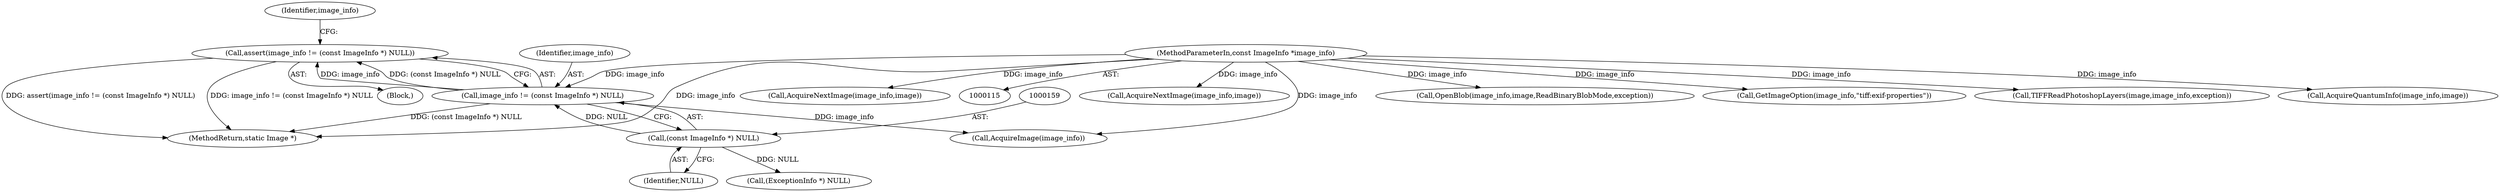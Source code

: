 digraph "0_ImageMagick_f8877abac8e568b2f339cca70c2c3c1b6eaec288@API" {
"1000155" [label="(Call,assert(image_info != (const ImageInfo *) NULL))"];
"1000156" [label="(Call,image_info != (const ImageInfo *) NULL)"];
"1000116" [label="(MethodParameterIn,const ImageInfo *image_info)"];
"1000158" [label="(Call,(const ImageInfo *) NULL)"];
"1003330" [label="(Call,AcquireNextImage(image_info,image))"];
"1000155" [label="(Call,assert(image_info != (const ImageInfo *) NULL))"];
"1003406" [label="(MethodReturn,static Image *)"];
"1000196" [label="(Call,AcquireImage(image_info))"];
"1000160" [label="(Identifier,NULL)"];
"1000157" [label="(Identifier,image_info)"];
"1000116" [label="(MethodParameterIn,const ImageInfo *image_info)"];
"1000200" [label="(Call,OpenBlob(image_info,image,ReadBinaryBlobMode,exception))"];
"1000729" [label="(Call,GetImageOption(image_info,\"tiff:exif-properties\"))"];
"1000158" [label="(Call,(const ImageInfo *) NULL)"];
"1003376" [label="(Call,TIFFReadPhotoshopLayers(image,image_info,exception))"];
"1001115" [label="(Call,AcquireQuantumInfo(image_info,image))"];
"1000156" [label="(Call,image_info != (const ImageInfo *) NULL)"];
"1000310" [label="(Call,AcquireNextImage(image_info,image))"];
"1000185" [label="(Call,(ExceptionInfo *) NULL)"];
"1000118" [label="(Block,)"];
"1000164" [label="(Identifier,image_info)"];
"1000155" -> "1000118"  [label="AST: "];
"1000155" -> "1000156"  [label="CFG: "];
"1000156" -> "1000155"  [label="AST: "];
"1000164" -> "1000155"  [label="CFG: "];
"1000155" -> "1003406"  [label="DDG: assert(image_info != (const ImageInfo *) NULL)"];
"1000155" -> "1003406"  [label="DDG: image_info != (const ImageInfo *) NULL"];
"1000156" -> "1000155"  [label="DDG: image_info"];
"1000156" -> "1000155"  [label="DDG: (const ImageInfo *) NULL"];
"1000156" -> "1000158"  [label="CFG: "];
"1000157" -> "1000156"  [label="AST: "];
"1000158" -> "1000156"  [label="AST: "];
"1000156" -> "1003406"  [label="DDG: (const ImageInfo *) NULL"];
"1000116" -> "1000156"  [label="DDG: image_info"];
"1000158" -> "1000156"  [label="DDG: NULL"];
"1000156" -> "1000196"  [label="DDG: image_info"];
"1000116" -> "1000115"  [label="AST: "];
"1000116" -> "1003406"  [label="DDG: image_info"];
"1000116" -> "1000196"  [label="DDG: image_info"];
"1000116" -> "1000200"  [label="DDG: image_info"];
"1000116" -> "1000310"  [label="DDG: image_info"];
"1000116" -> "1000729"  [label="DDG: image_info"];
"1000116" -> "1001115"  [label="DDG: image_info"];
"1000116" -> "1003330"  [label="DDG: image_info"];
"1000116" -> "1003376"  [label="DDG: image_info"];
"1000158" -> "1000160"  [label="CFG: "];
"1000159" -> "1000158"  [label="AST: "];
"1000160" -> "1000158"  [label="AST: "];
"1000158" -> "1000185"  [label="DDG: NULL"];
}
